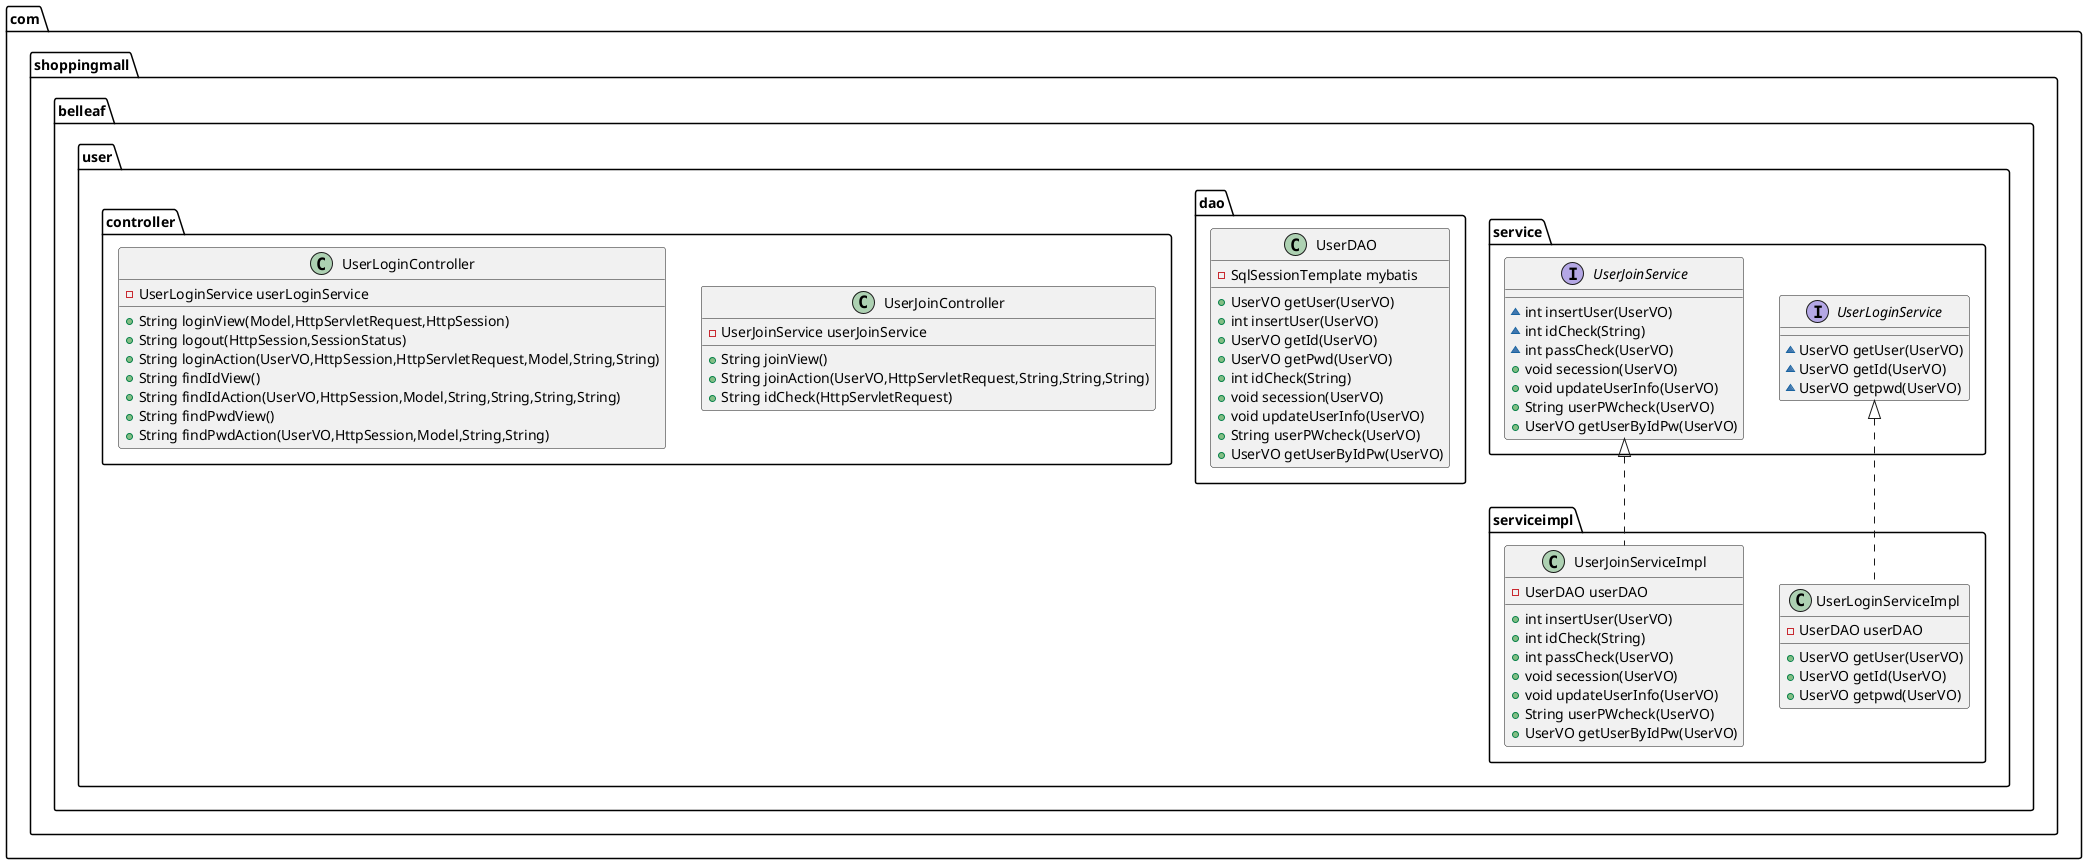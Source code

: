@startuml
interface com.shoppingmall.belleaf.user.service.UserLoginService {
~ UserVO getUser(UserVO)
~ UserVO getId(UserVO)
~ UserVO getpwd(UserVO)
}

class com.shoppingmall.belleaf.user.serviceimpl.UserLoginServiceImpl {
- UserDAO userDAO
+ UserVO getUser(UserVO)
+ UserVO getId(UserVO)
+ UserVO getpwd(UserVO)
}


class com.shoppingmall.belleaf.user.serviceimpl.UserJoinServiceImpl {
- UserDAO userDAO
+ int insertUser(UserVO)
+ int idCheck(String)
+ int passCheck(UserVO)
+ void secession(UserVO)
+ void updateUserInfo(UserVO)
+ String userPWcheck(UserVO)
+ UserVO getUserByIdPw(UserVO)
}


interface com.shoppingmall.belleaf.user.service.UserJoinService {
~ int insertUser(UserVO)
~ int idCheck(String)
~ int passCheck(UserVO)
+ void secession(UserVO)
+ void updateUserInfo(UserVO)
+ String userPWcheck(UserVO)
+ UserVO getUserByIdPw(UserVO)
}

class com.shoppingmall.belleaf.user.dao.UserDAO {
- SqlSessionTemplate mybatis
+ UserVO getUser(UserVO)
+ int insertUser(UserVO)
+ UserVO getId(UserVO)
+ UserVO getPwd(UserVO)
+ int idCheck(String)
+ void secession(UserVO)
+ void updateUserInfo(UserVO)
+ String userPWcheck(UserVO)
+ UserVO getUserByIdPw(UserVO)
}


class com.shoppingmall.belleaf.user.controller.UserJoinController {
- UserJoinService userJoinService
+ String joinView()
+ String joinAction(UserVO,HttpServletRequest,String,String,String)
+ String idCheck(HttpServletRequest)
}


class com.shoppingmall.belleaf.user.controller.UserLoginController {
- UserLoginService userLoginService
+ String loginView(Model,HttpServletRequest,HttpSession)
+ String logout(HttpSession,SessionStatus)
+ String loginAction(UserVO,HttpSession,HttpServletRequest,Model,String,String)
+ String findIdView()
+ String findIdAction(UserVO,HttpSession,Model,String,String,String,String)
+ String findPwdView()
+ String findPwdAction(UserVO,HttpSession,Model,String,String)
}




com.shoppingmall.belleaf.user.service.UserLoginService <|.. com.shoppingmall.belleaf.user.serviceimpl.UserLoginServiceImpl
com.shoppingmall.belleaf.user.service.UserJoinService <|.. com.shoppingmall.belleaf.user.serviceimpl.UserJoinServiceImpl
@enduml